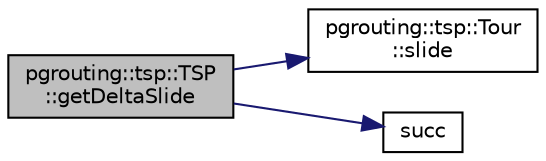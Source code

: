 digraph "pgrouting::tsp::TSP::getDeltaSlide"
{
  edge [fontname="Helvetica",fontsize="10",labelfontname="Helvetica",labelfontsize="10"];
  node [fontname="Helvetica",fontsize="10",shape=record];
  rankdir="LR";
  Node1 [label="pgrouting::tsp::TSP\l::getDeltaSlide",height=0.2,width=0.4,color="black", fillcolor="grey75", style="filled" fontcolor="black"];
  Node1 -> Node2 [color="midnightblue",fontsize="10",style="solid",fontname="Helvetica"];
  Node2 [label="pgrouting::tsp::Tour\l::slide",height=0.2,width=0.4,color="black", fillcolor="white", style="filled",URL="$classpgrouting_1_1tsp_1_1Tour.html#aaf1659d27321ff20155ecc7564659706"];
  Node1 -> Node3 [color="midnightblue",fontsize="10",style="solid",fontname="Helvetica"];
  Node3 [label="succ",height=0.2,width=0.4,color="black", fillcolor="white", style="filled",URL="$pgr__tsp_8cpp.html#a22c9c33db631799428477fa1ccfd6258"];
}
